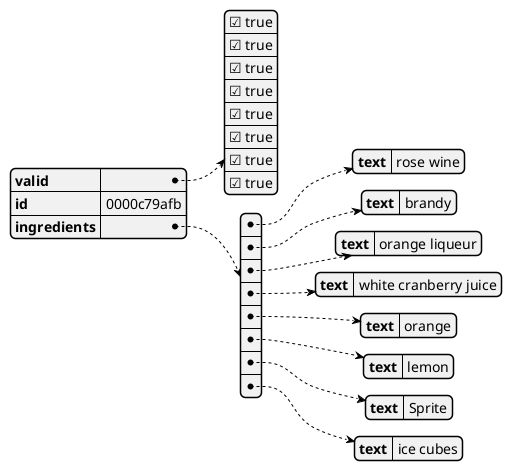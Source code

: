 @startjson
{
    "valid": [
        true,
        true,
        true,
        true,
        true,
        true,
        true,
        true
    ],
    "id": "0000c79afb",
    "ingredients": [
    {
        "text": "rose wine"
    },
    {
        "text": "brandy"
    },
    {
        "text": "orange liqueur"
    },
    {
        "text": "white cranberry juice"
    },
    {
        "text": "orange"
    },
    {
        "text": "lemon"
    },
    {
        "text": "Sprite"
    },
    {
        "text": "ice cubes"
    }
    ]
}
@endjson